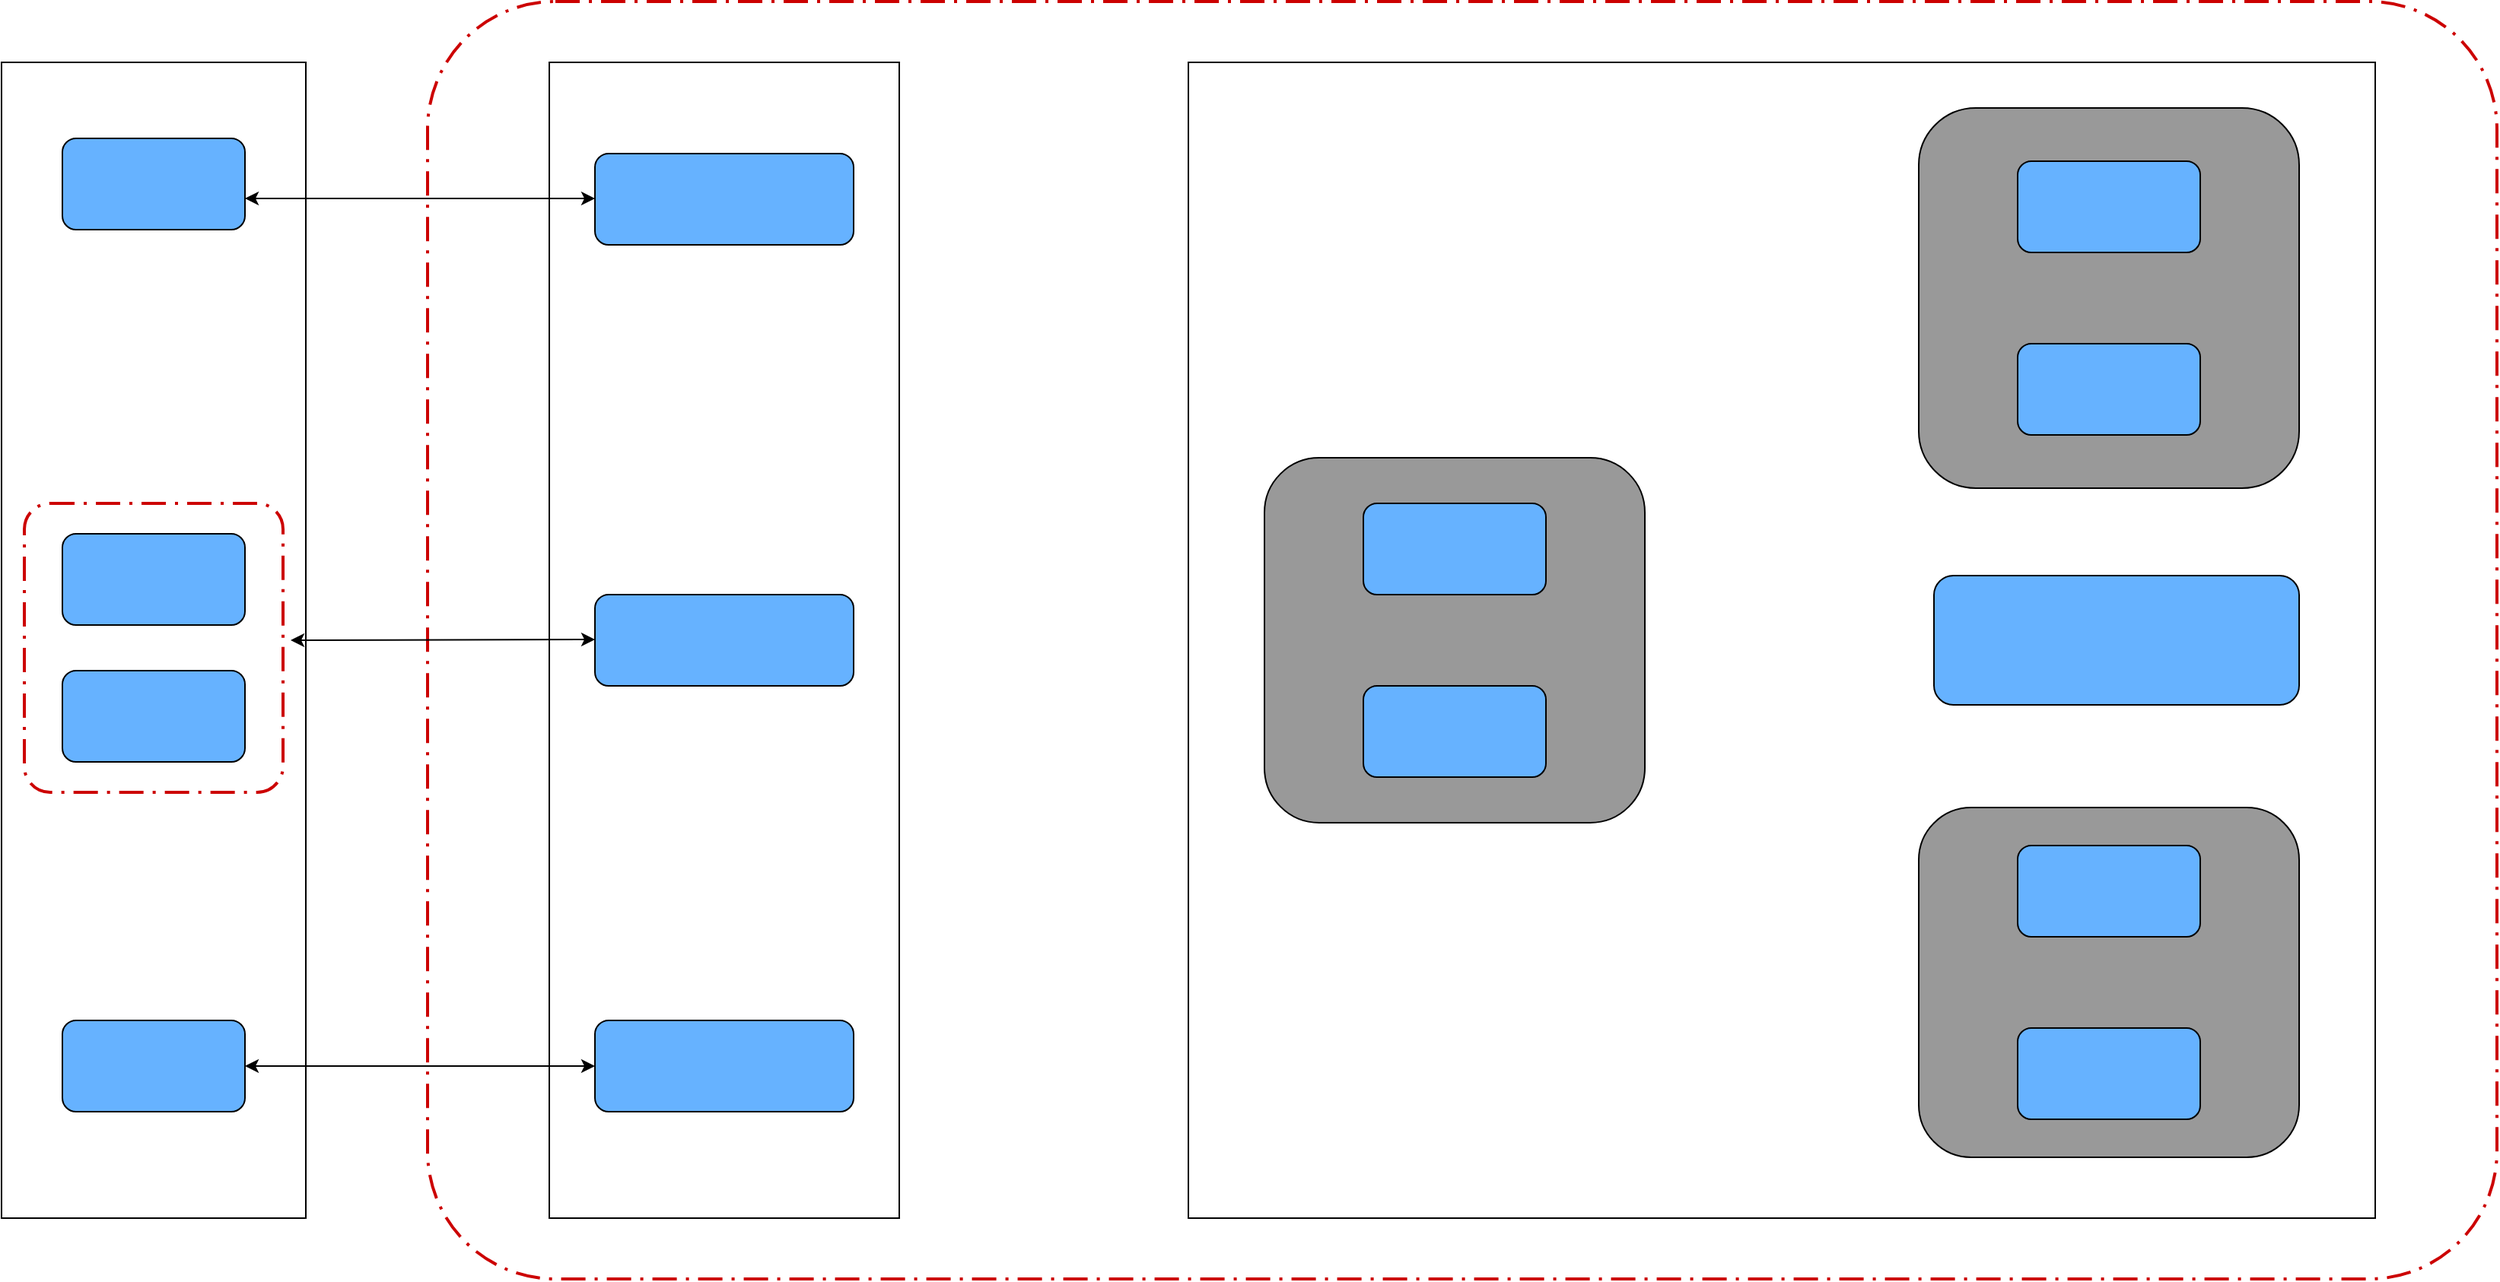 <mxfile version="13.0.3" type="github">
  <diagram id="Uld2wgHHkagSajves6w5" name="Page-1">
    <mxGraphModel dx="4506" dy="992" grid="1" gridSize="10" guides="1" tooltips="1" connect="1" arrows="1" fold="1" page="1" pageScale="1" pageWidth="827" pageHeight="1169" math="0" shadow="0">
      <root>
        <mxCell id="0" />
        <mxCell id="1" parent="0" />
        <mxCell id="8nDx5IEHLrmuxDFwGXn0-1" value="" style="rounded=0;whiteSpace=wrap;html=1;" vertex="1" parent="1">
          <mxGeometry x="-2360" y="320" width="200" height="760" as="geometry" />
        </mxCell>
        <mxCell id="8nDx5IEHLrmuxDFwGXn0-12" value="" style="rounded=1;arcSize=10;dashed=1;strokeColor=#CC0000;fillColor=none;gradientColor=none;dashPattern=8 3 1 3;strokeWidth=2;" vertex="1" parent="1">
          <mxGeometry x="-2080" y="280" width="1360" height="840" as="geometry" />
        </mxCell>
        <mxCell id="8nDx5IEHLrmuxDFwGXn0-13" value="" style="rounded=1;arcSize=10;dashed=1;strokeColor=#CC0000;fillColor=none;gradientColor=none;dashPattern=8 3 1 3;strokeWidth=2;" vertex="1" parent="1">
          <mxGeometry x="-2345" y="610" width="170" height="190" as="geometry" />
        </mxCell>
        <mxCell id="8nDx5IEHLrmuxDFwGXn0-14" value="" style="rounded=0;whiteSpace=wrap;html=1;" vertex="1" parent="1">
          <mxGeometry x="-2000" y="320" width="230" height="760" as="geometry" />
        </mxCell>
        <mxCell id="8nDx5IEHLrmuxDFwGXn0-23" value="" style="endArrow=classic;startArrow=classic;html=1;entryX=0;entryY=0.5;entryDx=0;entryDy=0;" edge="1" parent="1">
          <mxGeometry width="50" height="50" relative="1" as="geometry">
            <mxPoint x="-2200" y="980" as="sourcePoint" />
            <mxPoint x="-1970" y="980" as="targetPoint" />
          </mxGeometry>
        </mxCell>
        <mxCell id="8nDx5IEHLrmuxDFwGXn0-24" value="" style="endArrow=classic;startArrow=classic;html=1;entryX=0;entryY=0.5;entryDx=0;entryDy=0;" edge="1" parent="1">
          <mxGeometry width="50" height="50" relative="1" as="geometry">
            <mxPoint x="-2170" y="700" as="sourcePoint" />
            <mxPoint x="-1970" y="699.5" as="targetPoint" />
          </mxGeometry>
        </mxCell>
        <mxCell id="8nDx5IEHLrmuxDFwGXn0-25" value="" style="endArrow=classic;startArrow=classic;html=1;entryX=0;entryY=0.5;entryDx=0;entryDy=0;" edge="1" parent="1">
          <mxGeometry width="50" height="50" relative="1" as="geometry">
            <mxPoint x="-2200" y="409.5" as="sourcePoint" />
            <mxPoint x="-1970" y="409.5" as="targetPoint" />
          </mxGeometry>
        </mxCell>
        <mxCell id="8nDx5IEHLrmuxDFwGXn0-26" value="" style="rounded=0;whiteSpace=wrap;html=1;" vertex="1" parent="1">
          <mxGeometry x="-1580" y="320" width="780" height="760" as="geometry" />
        </mxCell>
        <mxCell id="8nDx5IEHLrmuxDFwGXn0-27" value="" style="rounded=1;whiteSpace=wrap;html=1;shadow=0;fillColor=#999999;" vertex="1" parent="1">
          <mxGeometry x="-1530" y="580" width="250" height="240" as="geometry" />
        </mxCell>
        <mxCell id="8nDx5IEHLrmuxDFwGXn0-28" value="" style="rounded=1;whiteSpace=wrap;html=1;fillColor=#66B2FF;" vertex="1" parent="1">
          <mxGeometry x="-1465" y="610" width="120" height="60" as="geometry" />
        </mxCell>
        <mxCell id="8nDx5IEHLrmuxDFwGXn0-30" value="" style="rounded=1;whiteSpace=wrap;html=1;fillColor=#66B2FF;" vertex="1" parent="1">
          <mxGeometry x="-1465" y="730" width="120" height="60" as="geometry" />
        </mxCell>
        <mxCell id="8nDx5IEHLrmuxDFwGXn0-31" value="" style="rounded=1;whiteSpace=wrap;html=1;shadow=0;fillColor=#999999;" vertex="1" parent="1">
          <mxGeometry x="-1100" y="350" width="250" height="250" as="geometry" />
        </mxCell>
        <mxCell id="8nDx5IEHLrmuxDFwGXn0-32" value="" style="rounded=1;whiteSpace=wrap;html=1;fillColor=#66B2FF;" vertex="1" parent="1">
          <mxGeometry x="-1035" y="385" width="120" height="60" as="geometry" />
        </mxCell>
        <mxCell id="8nDx5IEHLrmuxDFwGXn0-33" value="" style="rounded=1;whiteSpace=wrap;html=1;fillColor=#66B2FF;" vertex="1" parent="1">
          <mxGeometry x="-1035" y="505" width="120" height="60" as="geometry" />
        </mxCell>
        <mxCell id="8nDx5IEHLrmuxDFwGXn0-34" value="" style="rounded=1;whiteSpace=wrap;html=1;shadow=0;fillColor=#999999;" vertex="1" parent="1">
          <mxGeometry x="-1100" y="810" width="250" height="230" as="geometry" />
        </mxCell>
        <mxCell id="8nDx5IEHLrmuxDFwGXn0-35" value="" style="rounded=1;whiteSpace=wrap;html=1;fillColor=#66B2FF;" vertex="1" parent="1">
          <mxGeometry x="-1035" y="835" width="120" height="60" as="geometry" />
        </mxCell>
        <mxCell id="8nDx5IEHLrmuxDFwGXn0-36" value="" style="rounded=1;whiteSpace=wrap;html=1;fillColor=#66B2FF;" vertex="1" parent="1">
          <mxGeometry x="-1035" y="955" width="120" height="60" as="geometry" />
        </mxCell>
        <mxCell id="8nDx5IEHLrmuxDFwGXn0-37" value="" style="rounded=1;whiteSpace=wrap;html=1;fillColor=#66B2FF;" vertex="1" parent="1">
          <mxGeometry x="-2320" y="370" width="120" height="60" as="geometry" />
        </mxCell>
        <mxCell id="8nDx5IEHLrmuxDFwGXn0-38" value="" style="rounded=1;whiteSpace=wrap;html=1;fillColor=#66B2FF;" vertex="1" parent="1">
          <mxGeometry x="-2320" y="630" width="120" height="60" as="geometry" />
        </mxCell>
        <mxCell id="8nDx5IEHLrmuxDFwGXn0-39" value="" style="rounded=1;whiteSpace=wrap;html=1;fillColor=#66B2FF;" vertex="1" parent="1">
          <mxGeometry x="-2320" y="720" width="120" height="60" as="geometry" />
        </mxCell>
        <mxCell id="8nDx5IEHLrmuxDFwGXn0-40" value="" style="rounded=1;whiteSpace=wrap;html=1;fillColor=#66B2FF;" vertex="1" parent="1">
          <mxGeometry x="-2320" y="950" width="120" height="60" as="geometry" />
        </mxCell>
        <mxCell id="8nDx5IEHLrmuxDFwGXn0-41" value="" style="rounded=1;whiteSpace=wrap;html=1;fillColor=#66B2FF;" vertex="1" parent="1">
          <mxGeometry x="-1970" y="380" width="170" height="60" as="geometry" />
        </mxCell>
        <mxCell id="8nDx5IEHLrmuxDFwGXn0-42" value="" style="rounded=1;whiteSpace=wrap;html=1;fillColor=#66B2FF;" vertex="1" parent="1">
          <mxGeometry x="-1970" y="670" width="170" height="60" as="geometry" />
        </mxCell>
        <mxCell id="8nDx5IEHLrmuxDFwGXn0-43" value="" style="rounded=1;whiteSpace=wrap;html=1;fillColor=#66B2FF;" vertex="1" parent="1">
          <mxGeometry x="-1970" y="950" width="170" height="60" as="geometry" />
        </mxCell>
        <mxCell id="8nDx5IEHLrmuxDFwGXn0-44" value="" style="rounded=1;whiteSpace=wrap;html=1;fillColor=#66B2FF;" vertex="1" parent="1">
          <mxGeometry x="-1090" y="657.5" width="240" height="85" as="geometry" />
        </mxCell>
      </root>
    </mxGraphModel>
  </diagram>
</mxfile>
